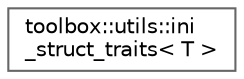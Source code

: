 digraph "Graphical Class Hierarchy"
{
 // LATEX_PDF_SIZE
  bgcolor="transparent";
  edge [fontname=Helvetica,fontsize=10,labelfontname=Helvetica,labelfontsize=10];
  node [fontname=Helvetica,fontsize=10,shape=box,height=0.2,width=0.4];
  rankdir="LR";
  Node0 [id="Node000000",label="toolbox::utils::ini\l_struct_traits\< T \>",height=0.2,width=0.4,color="grey40", fillcolor="white", style="filled",URL="$structtoolbox_1_1utils_1_1ini__struct__traits.html",tooltip=" "];
}
